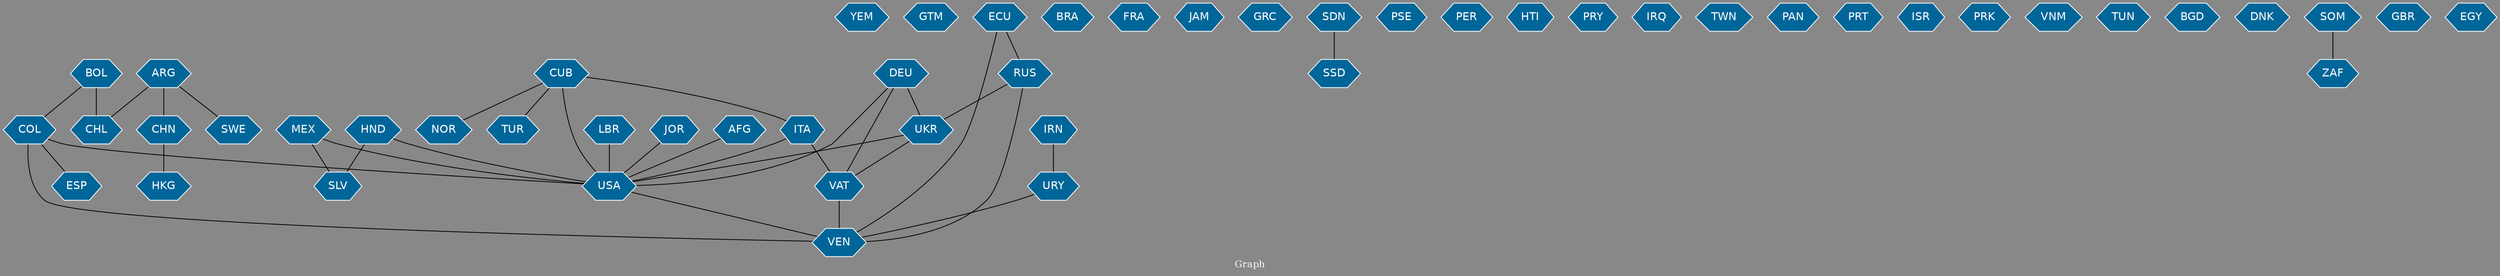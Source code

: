 // Countries together in item graph
graph {
	graph [bgcolor="#888888" fontcolor=white fontsize=12 label="Graph" outputorder=edgesfirst overlap=prism]
	node [color=white fillcolor="#006699" fontcolor=white fontname=Helvetica shape=hexagon style=filled]
	edge [arrowhead=open color=black fontcolor=white fontname=Courier fontsize=12]
		YEM [label=YEM]
		GTM [label=GTM]
		VEN [label=VEN]
		UKR [label=UKR]
		VAT [label=VAT]
		ARG [label=ARG]
		CHL [label=CHL]
		BRA [label=BRA]
		URY [label=URY]
		USA [label=USA]
		COL [label=COL]
		MEX [label=MEX]
		CHN [label=CHN]
		FRA [label=FRA]
		JAM [label=JAM]
		HKG [label=HKG]
		GRC [label=GRC]
		ITA [label=ITA]
		LBR [label=LBR]
		SDN [label=SDN]
		CUB [label=CUB]
		PSE [label=PSE]
		RUS [label=RUS]
		PER [label=PER]
		ECU [label=ECU]
		BOL [label=BOL]
		HTI [label=HTI]
		DEU [label=DEU]
		PRY [label=PRY]
		SLV [label=SLV]
		HND [label=HND]
		IRQ [label=IRQ]
		JOR [label=JOR]
		NOR [label=NOR]
		IRN [label=IRN]
		TWN [label=TWN]
		AFG [label=AFG]
		SSD [label=SSD]
		PAN [label=PAN]
		PRT [label=PRT]
		ISR [label=ISR]
		PRK [label=PRK]
		VNM [label=VNM]
		TUN [label=TUN]
		SWE [label=SWE]
		ESP [label=ESP]
		BGD [label=BGD]
		DNK [label=DNK]
		ZAF [label=ZAF]
		GBR [label=GBR]
		TUR [label=TUR]
		SOM [label=SOM]
		EGY [label=EGY]
			CUB -- ITA [weight=1]
			LBR -- USA [weight=1]
			HND -- USA [weight=1]
			RUS -- VEN [weight=1]
			MEX -- SLV [weight=1]
			BOL -- COL [weight=1]
			DEU -- VAT [weight=1]
			COL -- ESP [weight=1]
			CUB -- TUR [weight=1]
			DEU -- UKR [weight=2]
			HND -- SLV [weight=1]
			ECU -- VEN [weight=1]
			COL -- VEN [weight=3]
			ARG -- CHL [weight=1]
			VAT -- VEN [weight=2]
			AFG -- USA [weight=1]
			SOM -- ZAF [weight=1]
			MEX -- USA [weight=1]
			ITA -- VAT [weight=1]
			UKR -- USA [weight=1]
			RUS -- UKR [weight=2]
			ITA -- USA [weight=1]
			BOL -- CHL [weight=2]
			USA -- VEN [weight=1]
			IRN -- URY [weight=1]
			CUB -- USA [weight=3]
			SDN -- SSD [weight=1]
			COL -- USA [weight=1]
			DEU -- USA [weight=1]
			JOR -- USA [weight=1]
			ECU -- RUS [weight=1]
			CUB -- NOR [weight=1]
			ARG -- CHN [weight=1]
			UKR -- VAT [weight=1]
			URY -- VEN [weight=1]
			ARG -- SWE [weight=1]
			CHN -- HKG [weight=2]
}
